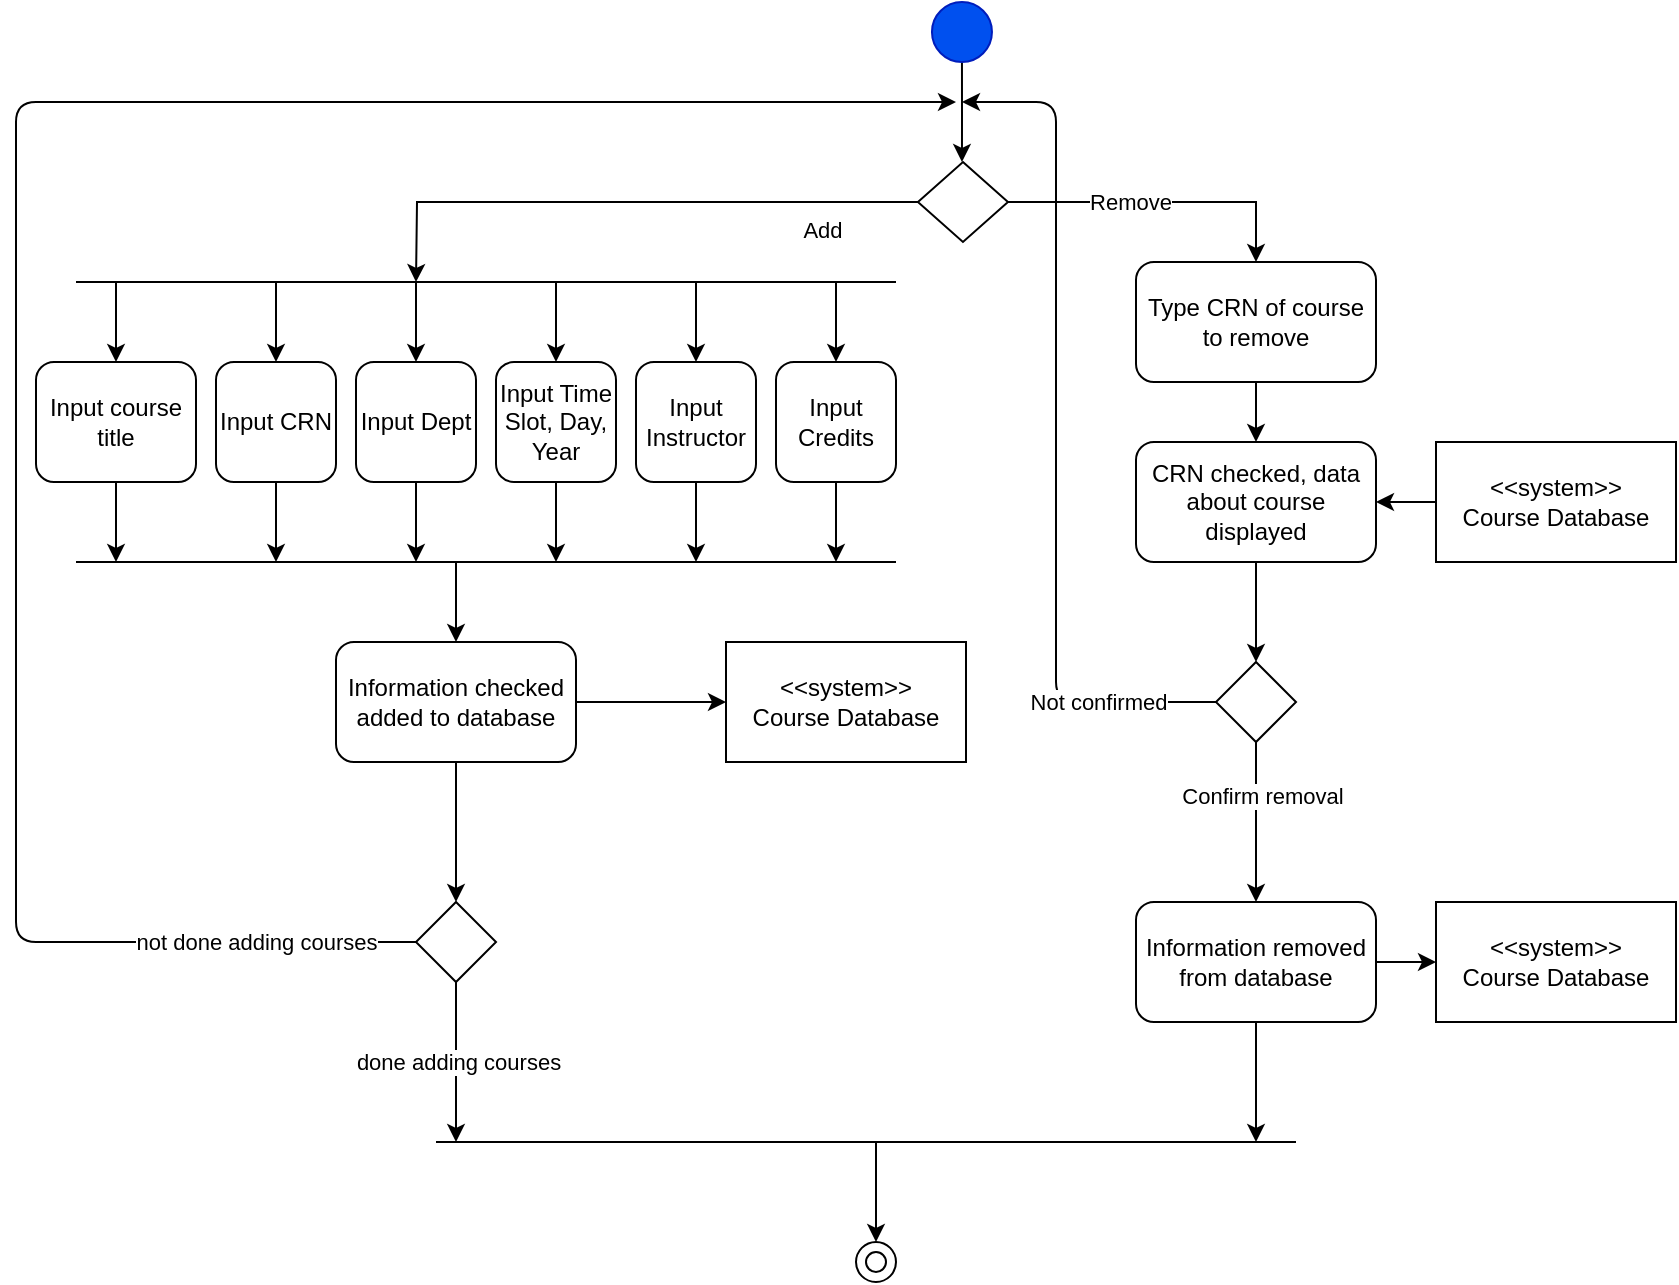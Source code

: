 <mxfile version="13.4.9" type="github">
  <diagram id="WYZ9oJHfD-WIZ5Im6gJm" name="Page-1">
    <mxGraphModel dx="1385" dy="668" grid="1" gridSize="10" guides="1" tooltips="1" connect="1" arrows="1" fold="1" page="1" pageScale="1" pageWidth="850" pageHeight="1100" math="0" shadow="0">
      <root>
        <mxCell id="0" />
        <mxCell id="1" parent="0" />
        <mxCell id="TD67UPYNWnN1uYw1Mizn-49" value="" style="ellipse;whiteSpace=wrap;html=1;aspect=fixed;" parent="1" vertex="1">
          <mxGeometry x="430" y="660" width="20" height="20" as="geometry" />
        </mxCell>
        <mxCell id="TD67UPYNWnN1uYw1Mizn-4" value="" style="edgeStyle=orthogonalEdgeStyle;rounded=0;orthogonalLoop=1;jettySize=auto;html=1;" parent="1" source="TD67UPYNWnN1uYw1Mizn-2" edge="1">
          <mxGeometry relative="1" as="geometry">
            <mxPoint x="482.98" y="120" as="targetPoint" />
          </mxGeometry>
        </mxCell>
        <mxCell id="TD67UPYNWnN1uYw1Mizn-2" value="" style="ellipse;whiteSpace=wrap;html=1;aspect=fixed;fillColor=#0050ef;strokeColor=#001DBC;fontColor=#ffffff;" parent="1" vertex="1">
          <mxGeometry x="467.98" y="40" width="30" height="30" as="geometry" />
        </mxCell>
        <mxCell id="TD67UPYNWnN1uYw1Mizn-9" value="" style="edgeStyle=orthogonalEdgeStyle;rounded=0;orthogonalLoop=1;jettySize=auto;html=1;" parent="1" source="TD67UPYNWnN1uYw1Mizn-7" edge="1">
          <mxGeometry relative="1" as="geometry">
            <mxPoint x="210" y="180" as="targetPoint" />
          </mxGeometry>
        </mxCell>
        <mxCell id="TD67UPYNWnN1uYw1Mizn-13" value="Add" style="edgeLabel;html=1;align=center;verticalAlign=middle;resizable=0;points=[];" parent="TD67UPYNWnN1uYw1Mizn-9" vertex="1" connectable="0">
          <mxGeometry x="0.802" y="202" relative="1" as="geometry">
            <mxPoint as="offset" />
          </mxGeometry>
        </mxCell>
        <mxCell id="TD67UPYNWnN1uYw1Mizn-11" value="" style="edgeStyle=orthogonalEdgeStyle;rounded=0;orthogonalLoop=1;jettySize=auto;html=1;entryX=0.5;entryY=0;entryDx=0;entryDy=0;" parent="1" source="TD67UPYNWnN1uYw1Mizn-7" target="TD67UPYNWnN1uYw1Mizn-51" edge="1">
          <mxGeometry relative="1" as="geometry">
            <mxPoint x="650" y="167" as="targetPoint" />
          </mxGeometry>
        </mxCell>
        <mxCell id="TD67UPYNWnN1uYw1Mizn-14" value="Remove" style="edgeLabel;html=1;align=center;verticalAlign=middle;resizable=0;points=[];" parent="TD67UPYNWnN1uYw1Mizn-11" vertex="1" connectable="0">
          <mxGeometry x="-0.207" relative="1" as="geometry">
            <mxPoint as="offset" />
          </mxGeometry>
        </mxCell>
        <mxCell id="TD67UPYNWnN1uYw1Mizn-7" value="" style="rhombus;whiteSpace=wrap;html=1;" parent="1" vertex="1">
          <mxGeometry x="460.98" y="120" width="45" height="40" as="geometry" />
        </mxCell>
        <mxCell id="TD67UPYNWnN1uYw1Mizn-15" value="Input course title" style="rounded=1;whiteSpace=wrap;html=1;" parent="1" vertex="1">
          <mxGeometry x="20" y="220" width="80" height="60" as="geometry" />
        </mxCell>
        <mxCell id="TD67UPYNWnN1uYw1Mizn-16" value="" style="endArrow=none;html=1;" parent="1" edge="1">
          <mxGeometry width="50" height="50" relative="1" as="geometry">
            <mxPoint x="40" y="180" as="sourcePoint" />
            <mxPoint x="450" y="180" as="targetPoint" />
          </mxGeometry>
        </mxCell>
        <mxCell id="TD67UPYNWnN1uYw1Mizn-17" value="" style="endArrow=classic;html=1;entryX=0.5;entryY=0;entryDx=0;entryDy=0;" parent="1" target="TD67UPYNWnN1uYw1Mizn-15" edge="1">
          <mxGeometry width="50" height="50" relative="1" as="geometry">
            <mxPoint x="60" y="180" as="sourcePoint" />
            <mxPoint x="280" y="200" as="targetPoint" />
          </mxGeometry>
        </mxCell>
        <mxCell id="TD67UPYNWnN1uYw1Mizn-18" value="" style="endArrow=classic;html=1;entryX=0.5;entryY=0;entryDx=0;entryDy=0;" parent="1" target="TD67UPYNWnN1uYw1Mizn-19" edge="1">
          <mxGeometry width="50" height="50" relative="1" as="geometry">
            <mxPoint x="140" y="180" as="sourcePoint" />
            <mxPoint x="190" y="220" as="targetPoint" />
          </mxGeometry>
        </mxCell>
        <mxCell id="TD67UPYNWnN1uYw1Mizn-19" value="Input CRN" style="rounded=1;whiteSpace=wrap;html=1;" parent="1" vertex="1">
          <mxGeometry x="110" y="220" width="60" height="60" as="geometry" />
        </mxCell>
        <mxCell id="TD67UPYNWnN1uYw1Mizn-20" value="Input Dept" style="rounded=1;whiteSpace=wrap;html=1;" parent="1" vertex="1">
          <mxGeometry x="180" y="220" width="60" height="60" as="geometry" />
        </mxCell>
        <mxCell id="TD67UPYNWnN1uYw1Mizn-22" value="Input Time Slot, Day, Year" style="rounded=1;whiteSpace=wrap;html=1;" parent="1" vertex="1">
          <mxGeometry x="250" y="220" width="60" height="60" as="geometry" />
        </mxCell>
        <mxCell id="TD67UPYNWnN1uYw1Mizn-23" value="" style="endArrow=classic;html=1;entryX=0.5;entryY=0;entryDx=0;entryDy=0;" parent="1" target="TD67UPYNWnN1uYw1Mizn-20" edge="1">
          <mxGeometry width="50" height="50" relative="1" as="geometry">
            <mxPoint x="210" y="180" as="sourcePoint" />
            <mxPoint x="200" y="90" as="targetPoint" />
          </mxGeometry>
        </mxCell>
        <mxCell id="TD67UPYNWnN1uYw1Mizn-24" value="" style="endArrow=classic;html=1;entryX=0.5;entryY=0;entryDx=0;entryDy=0;" parent="1" target="TD67UPYNWnN1uYw1Mizn-22" edge="1">
          <mxGeometry width="50" height="50" relative="1" as="geometry">
            <mxPoint x="280" y="180" as="sourcePoint" />
            <mxPoint x="260" y="220" as="targetPoint" />
            <Array as="points" />
          </mxGeometry>
        </mxCell>
        <mxCell id="TD67UPYNWnN1uYw1Mizn-25" value="Input Instructor" style="rounded=1;whiteSpace=wrap;html=1;" parent="1" vertex="1">
          <mxGeometry x="320" y="220" width="60" height="60" as="geometry" />
        </mxCell>
        <mxCell id="TD67UPYNWnN1uYw1Mizn-26" value="" style="endArrow=classic;html=1;entryX=0.5;entryY=0;entryDx=0;entryDy=0;" parent="1" edge="1">
          <mxGeometry width="50" height="50" relative="1" as="geometry">
            <mxPoint x="350" y="180" as="sourcePoint" />
            <mxPoint x="350" y="220" as="targetPoint" />
            <Array as="points" />
          </mxGeometry>
        </mxCell>
        <mxCell id="TD67UPYNWnN1uYw1Mizn-27" value="Input Credits" style="rounded=1;whiteSpace=wrap;html=1;" parent="1" vertex="1">
          <mxGeometry x="390" y="220" width="60" height="60" as="geometry" />
        </mxCell>
        <mxCell id="TD67UPYNWnN1uYw1Mizn-28" value="" style="endArrow=classic;html=1;entryX=0.5;entryY=0;entryDx=0;entryDy=0;" parent="1" target="TD67UPYNWnN1uYw1Mizn-27" edge="1">
          <mxGeometry width="50" height="50" relative="1" as="geometry">
            <mxPoint x="420" y="180" as="sourcePoint" />
            <mxPoint x="530" y="190" as="targetPoint" />
          </mxGeometry>
        </mxCell>
        <mxCell id="TD67UPYNWnN1uYw1Mizn-39" value="" style="edgeStyle=orthogonalEdgeStyle;rounded=0;orthogonalLoop=1;jettySize=auto;html=1;" parent="1" source="TD67UPYNWnN1uYw1Mizn-29" target="TD67UPYNWnN1uYw1Mizn-38" edge="1">
          <mxGeometry relative="1" as="geometry" />
        </mxCell>
        <mxCell id="TD67UPYNWnN1uYw1Mizn-29" value="Information checked added to database" style="rounded=1;whiteSpace=wrap;html=1;" parent="1" vertex="1">
          <mxGeometry x="170" y="360" width="120" height="60" as="geometry" />
        </mxCell>
        <mxCell id="TD67UPYNWnN1uYw1Mizn-30" value="" style="endArrow=none;html=1;" parent="1" edge="1">
          <mxGeometry width="50" height="50" relative="1" as="geometry">
            <mxPoint x="40" y="320" as="sourcePoint" />
            <mxPoint x="450" y="320" as="targetPoint" />
          </mxGeometry>
        </mxCell>
        <mxCell id="TD67UPYNWnN1uYw1Mizn-31" value="" style="endArrow=classic;html=1;entryX=0.5;entryY=0;entryDx=0;entryDy=0;" parent="1" edge="1">
          <mxGeometry width="50" height="50" relative="1" as="geometry">
            <mxPoint x="60" y="280" as="sourcePoint" />
            <mxPoint x="60" y="320" as="targetPoint" />
          </mxGeometry>
        </mxCell>
        <mxCell id="TD67UPYNWnN1uYw1Mizn-32" value="" style="endArrow=classic;html=1;entryX=0.5;entryY=0;entryDx=0;entryDy=0;" parent="1" edge="1">
          <mxGeometry width="50" height="50" relative="1" as="geometry">
            <mxPoint x="140" y="280" as="sourcePoint" />
            <mxPoint x="140" y="320" as="targetPoint" />
          </mxGeometry>
        </mxCell>
        <mxCell id="TD67UPYNWnN1uYw1Mizn-33" value="" style="endArrow=classic;html=1;entryX=0.5;entryY=0;entryDx=0;entryDy=0;" parent="1" edge="1">
          <mxGeometry width="50" height="50" relative="1" as="geometry">
            <mxPoint x="210" y="280" as="sourcePoint" />
            <mxPoint x="210" y="320" as="targetPoint" />
          </mxGeometry>
        </mxCell>
        <mxCell id="TD67UPYNWnN1uYw1Mizn-34" value="" style="endArrow=classic;html=1;entryX=0.5;entryY=0;entryDx=0;entryDy=0;" parent="1" edge="1">
          <mxGeometry width="50" height="50" relative="1" as="geometry">
            <mxPoint x="280" y="280" as="sourcePoint" />
            <mxPoint x="280" y="320" as="targetPoint" />
            <Array as="points" />
          </mxGeometry>
        </mxCell>
        <mxCell id="TD67UPYNWnN1uYw1Mizn-35" value="" style="endArrow=classic;html=1;entryX=0.5;entryY=0;entryDx=0;entryDy=0;" parent="1" edge="1">
          <mxGeometry width="50" height="50" relative="1" as="geometry">
            <mxPoint x="350" y="280" as="sourcePoint" />
            <mxPoint x="350" y="320" as="targetPoint" />
            <Array as="points" />
          </mxGeometry>
        </mxCell>
        <mxCell id="TD67UPYNWnN1uYw1Mizn-36" value="" style="endArrow=classic;html=1;entryX=0.5;entryY=0;entryDx=0;entryDy=0;" parent="1" edge="1">
          <mxGeometry width="50" height="50" relative="1" as="geometry">
            <mxPoint x="420" y="280" as="sourcePoint" />
            <mxPoint x="420" y="320" as="targetPoint" />
          </mxGeometry>
        </mxCell>
        <mxCell id="TD67UPYNWnN1uYw1Mizn-37" value="" style="endArrow=classic;html=1;entryX=0.5;entryY=0;entryDx=0;entryDy=0;" parent="1" target="TD67UPYNWnN1uYw1Mizn-29" edge="1">
          <mxGeometry width="50" height="50" relative="1" as="geometry">
            <mxPoint x="230" y="320" as="sourcePoint" />
            <mxPoint x="150" y="410" as="targetPoint" />
          </mxGeometry>
        </mxCell>
        <mxCell id="TD67UPYNWnN1uYw1Mizn-38" value="&lt;div&gt;&amp;lt;&amp;lt;system&amp;gt;&amp;gt;&lt;/div&gt;&lt;div&gt;Course Database&lt;br&gt;&lt;/div&gt;" style="rounded=0;whiteSpace=wrap;html=1;" parent="1" vertex="1">
          <mxGeometry x="365" y="360" width="120" height="60" as="geometry" />
        </mxCell>
        <mxCell id="TD67UPYNWnN1uYw1Mizn-41" value="" style="endArrow=classic;html=1;exitX=0.5;exitY=1;exitDx=0;exitDy=0;entryX=0.5;entryY=0;entryDx=0;entryDy=0;" parent="1" source="TD67UPYNWnN1uYw1Mizn-29" edge="1">
          <mxGeometry width="50" height="50" relative="1" as="geometry">
            <mxPoint x="120" y="500" as="sourcePoint" />
            <mxPoint x="230" y="490" as="targetPoint" />
          </mxGeometry>
        </mxCell>
        <mxCell id="TD67UPYNWnN1uYw1Mizn-44" value="" style="edgeStyle=orthogonalEdgeStyle;rounded=0;orthogonalLoop=1;jettySize=auto;html=1;" parent="1" source="TD67UPYNWnN1uYw1Mizn-42" edge="1">
          <mxGeometry relative="1" as="geometry">
            <mxPoint x="230" y="610" as="targetPoint" />
          </mxGeometry>
        </mxCell>
        <mxCell id="TD67UPYNWnN1uYw1Mizn-45" value="done adding courses" style="edgeLabel;html=1;align=center;verticalAlign=middle;resizable=0;points=[];" parent="TD67UPYNWnN1uYw1Mizn-44" vertex="1" connectable="0">
          <mxGeometry x="0.295" y="2" relative="1" as="geometry">
            <mxPoint x="-2" y="-11.72" as="offset" />
          </mxGeometry>
        </mxCell>
        <mxCell id="TD67UPYNWnN1uYw1Mizn-42" value="" style="rhombus;whiteSpace=wrap;html=1;" parent="1" vertex="1">
          <mxGeometry x="210" y="490" width="40" height="40" as="geometry" />
        </mxCell>
        <mxCell id="TD67UPYNWnN1uYw1Mizn-46" value="" style="endArrow=classic;html=1;exitX=0;exitY=0.5;exitDx=0;exitDy=0;" parent="1" source="TD67UPYNWnN1uYw1Mizn-42" edge="1">
          <mxGeometry width="50" height="50" relative="1" as="geometry">
            <mxPoint x="140" y="540" as="sourcePoint" />
            <mxPoint x="480" y="90" as="targetPoint" />
            <Array as="points">
              <mxPoint x="10" y="510" />
              <mxPoint x="10" y="90" />
            </Array>
          </mxGeometry>
        </mxCell>
        <mxCell id="TD67UPYNWnN1uYw1Mizn-47" value="not done adding courses" style="edgeLabel;html=1;align=center;verticalAlign=middle;resizable=0;points=[];" parent="TD67UPYNWnN1uYw1Mizn-46" vertex="1" connectable="0">
          <mxGeometry x="0.23" y="-1" relative="1" as="geometry">
            <mxPoint x="69.66" y="419" as="offset" />
          </mxGeometry>
        </mxCell>
        <mxCell id="TD67UPYNWnN1uYw1Mizn-48" value="" style="ellipse;whiteSpace=wrap;html=1;aspect=fixed;" parent="1" vertex="1">
          <mxGeometry x="435" y="665" width="10" height="10" as="geometry" />
        </mxCell>
        <mxCell id="TD67UPYNWnN1uYw1Mizn-53" value="" style="edgeStyle=orthogonalEdgeStyle;rounded=0;orthogonalLoop=1;jettySize=auto;html=1;" parent="1" source="TD67UPYNWnN1uYw1Mizn-51" target="TD67UPYNWnN1uYw1Mizn-52" edge="1">
          <mxGeometry relative="1" as="geometry" />
        </mxCell>
        <mxCell id="TD67UPYNWnN1uYw1Mizn-51" value="Type CRN of course to remove" style="rounded=1;whiteSpace=wrap;html=1;" parent="1" vertex="1">
          <mxGeometry x="570" y="170" width="120" height="60" as="geometry" />
        </mxCell>
        <mxCell id="TD67UPYNWnN1uYw1Mizn-58" value="" style="edgeStyle=orthogonalEdgeStyle;rounded=0;orthogonalLoop=1;jettySize=auto;html=1;" parent="1" source="TD67UPYNWnN1uYw1Mizn-52" target="TD67UPYNWnN1uYw1Mizn-57" edge="1">
          <mxGeometry relative="1" as="geometry" />
        </mxCell>
        <mxCell id="TD67UPYNWnN1uYw1Mizn-52" value="CRN checked, data about course displayed" style="rounded=1;whiteSpace=wrap;html=1;" parent="1" vertex="1">
          <mxGeometry x="570" y="260" width="120" height="60" as="geometry" />
        </mxCell>
        <mxCell id="TD67UPYNWnN1uYw1Mizn-55" value="" style="edgeStyle=orthogonalEdgeStyle;rounded=0;orthogonalLoop=1;jettySize=auto;html=1;" parent="1" source="TD67UPYNWnN1uYw1Mizn-54" target="TD67UPYNWnN1uYw1Mizn-52" edge="1">
          <mxGeometry relative="1" as="geometry" />
        </mxCell>
        <mxCell id="TD67UPYNWnN1uYw1Mizn-54" value="&lt;div&gt;&amp;lt;&amp;lt;system&amp;gt;&amp;gt;&lt;/div&gt;&lt;div&gt;Course Database&lt;br&gt;&lt;/div&gt;" style="rounded=0;whiteSpace=wrap;html=1;" parent="1" vertex="1">
          <mxGeometry x="720" y="260" width="120" height="60" as="geometry" />
        </mxCell>
        <mxCell id="TD67UPYNWnN1uYw1Mizn-60" value="" style="edgeStyle=orthogonalEdgeStyle;rounded=0;orthogonalLoop=1;jettySize=auto;html=1;" parent="1" source="TD67UPYNWnN1uYw1Mizn-57" edge="1">
          <mxGeometry relative="1" as="geometry">
            <mxPoint x="630" y="490" as="targetPoint" />
          </mxGeometry>
        </mxCell>
        <mxCell id="TD67UPYNWnN1uYw1Mizn-61" value="Confirm removal" style="edgeLabel;html=1;align=center;verticalAlign=middle;resizable=0;points=[];" parent="TD67UPYNWnN1uYw1Mizn-60" vertex="1" connectable="0">
          <mxGeometry x="-0.325" y="3" relative="1" as="geometry">
            <mxPoint as="offset" />
          </mxGeometry>
        </mxCell>
        <mxCell id="TD67UPYNWnN1uYw1Mizn-57" value="" style="rhombus;whiteSpace=wrap;html=1;" parent="1" vertex="1">
          <mxGeometry x="610" y="370" width="40" height="40" as="geometry" />
        </mxCell>
        <mxCell id="TD67UPYNWnN1uYw1Mizn-62" value="" style="endArrow=classic;html=1;exitX=0;exitY=0.5;exitDx=0;exitDy=0;" parent="1" source="TD67UPYNWnN1uYw1Mizn-57" edge="1">
          <mxGeometry width="50" height="50" relative="1" as="geometry">
            <mxPoint x="540" y="380" as="sourcePoint" />
            <mxPoint x="483" y="90" as="targetPoint" />
            <Array as="points">
              <mxPoint x="530" y="390" />
              <mxPoint x="530" y="90" />
            </Array>
          </mxGeometry>
        </mxCell>
        <mxCell id="TD67UPYNWnN1uYw1Mizn-63" value="Not confirmed" style="edgeLabel;html=1;align=center;verticalAlign=middle;resizable=0;points=[];" parent="TD67UPYNWnN1uYw1Mizn-62" vertex="1" connectable="0">
          <mxGeometry x="-0.723" relative="1" as="geometry">
            <mxPoint as="offset" />
          </mxGeometry>
        </mxCell>
        <mxCell id="TD67UPYNWnN1uYw1Mizn-69" value="" style="edgeStyle=orthogonalEdgeStyle;rounded=0;orthogonalLoop=1;jettySize=auto;html=1;" parent="1" source="TD67UPYNWnN1uYw1Mizn-64" edge="1">
          <mxGeometry relative="1" as="geometry">
            <mxPoint x="630" y="610" as="targetPoint" />
          </mxGeometry>
        </mxCell>
        <mxCell id="TD67UPYNWnN1uYw1Mizn-71" value="" style="edgeStyle=orthogonalEdgeStyle;rounded=0;orthogonalLoop=1;jettySize=auto;html=1;" parent="1" source="TD67UPYNWnN1uYw1Mizn-64" target="TD67UPYNWnN1uYw1Mizn-65" edge="1">
          <mxGeometry relative="1" as="geometry" />
        </mxCell>
        <mxCell id="TD67UPYNWnN1uYw1Mizn-64" value="Information removed from database" style="rounded=1;whiteSpace=wrap;html=1;" parent="1" vertex="1">
          <mxGeometry x="570" y="490" width="120" height="60" as="geometry" />
        </mxCell>
        <mxCell id="TD67UPYNWnN1uYw1Mizn-65" value="&lt;div&gt;&amp;lt;&amp;lt;system&amp;gt;&amp;gt;&lt;/div&gt;&lt;div&gt;Course Database&lt;br&gt;&lt;/div&gt;" style="rounded=0;whiteSpace=wrap;html=1;" parent="1" vertex="1">
          <mxGeometry x="720" y="490" width="120" height="60" as="geometry" />
        </mxCell>
        <mxCell id="TD67UPYNWnN1uYw1Mizn-67" value="" style="endArrow=none;html=1;" parent="1" edge="1">
          <mxGeometry width="50" height="50" relative="1" as="geometry">
            <mxPoint x="220" y="610" as="sourcePoint" />
            <mxPoint x="650" y="610" as="targetPoint" />
          </mxGeometry>
        </mxCell>
        <mxCell id="TD67UPYNWnN1uYw1Mizn-70" value="" style="endArrow=classic;html=1;entryX=0.5;entryY=0;entryDx=0;entryDy=0;" parent="1" target="TD67UPYNWnN1uYw1Mizn-49" edge="1">
          <mxGeometry width="50" height="50" relative="1" as="geometry">
            <mxPoint x="440" y="610" as="sourcePoint" />
            <mxPoint x="480" y="560" as="targetPoint" />
          </mxGeometry>
        </mxCell>
      </root>
    </mxGraphModel>
  </diagram>
</mxfile>
